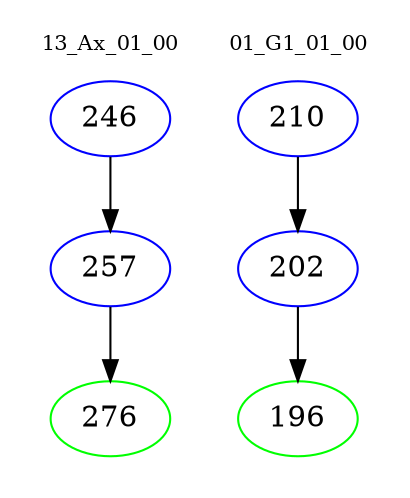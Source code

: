 digraph{
subgraph cluster_0 {
color = white
label = "13_Ax_01_00";
fontsize=10;
T0_246 [label="246", color="blue"]
T0_246 -> T0_257 [color="black"]
T0_257 [label="257", color="blue"]
T0_257 -> T0_276 [color="black"]
T0_276 [label="276", color="green"]
}
subgraph cluster_1 {
color = white
label = "01_G1_01_00";
fontsize=10;
T1_210 [label="210", color="blue"]
T1_210 -> T1_202 [color="black"]
T1_202 [label="202", color="blue"]
T1_202 -> T1_196 [color="black"]
T1_196 [label="196", color="green"]
}
}
